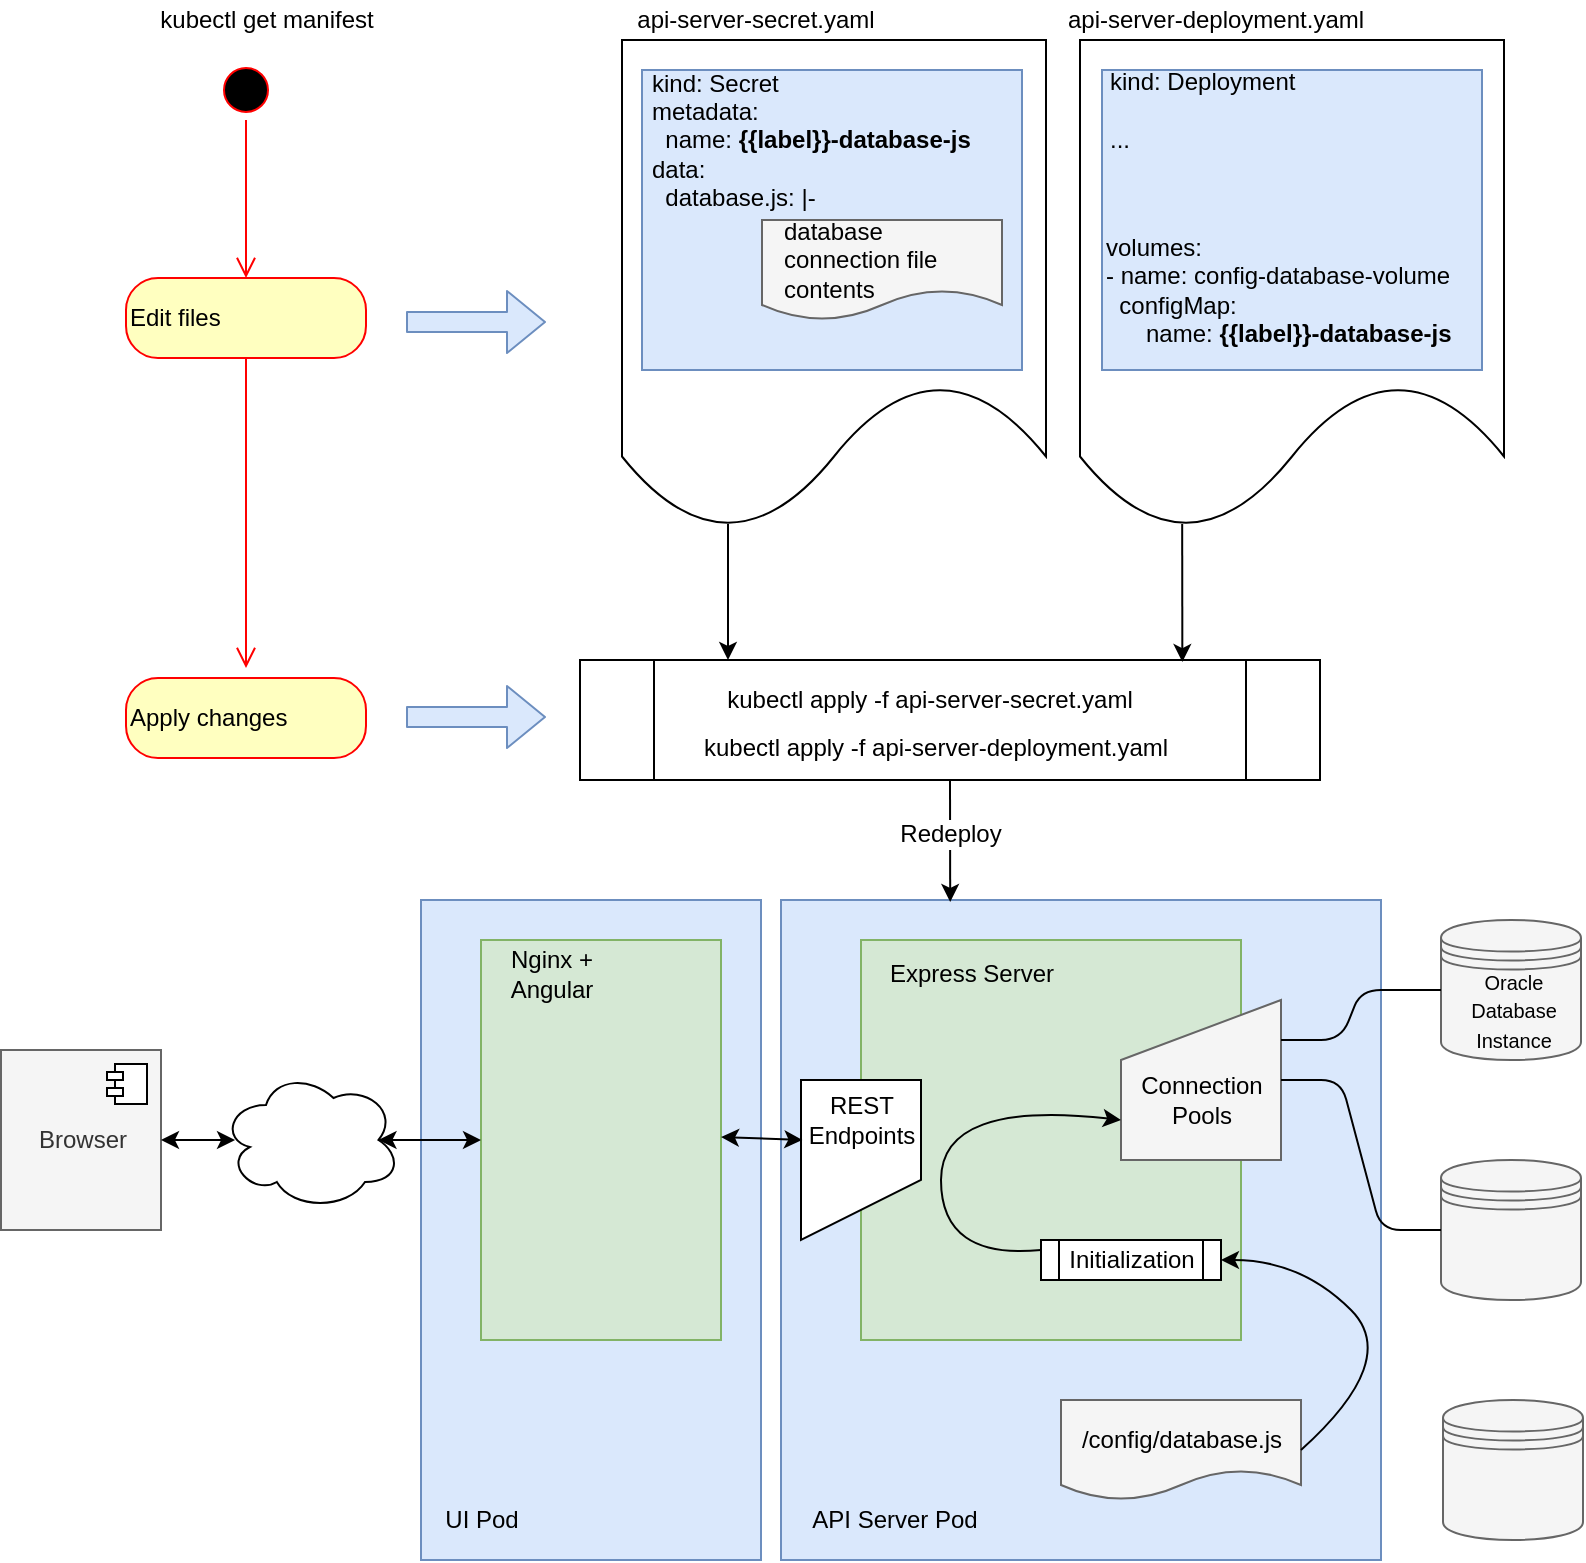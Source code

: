 <mxfile version="12.9.3" type="device"><diagram id="GK8d-Pzd1bZEa5nVmAv2" name="Page-1"><mxGraphModel dx="1106" dy="1003" grid="1" gridSize="10" guides="1" tooltips="1" connect="1" arrows="1" fold="1" page="1" pageScale="1" pageWidth="850" pageHeight="1100" math="0" shadow="0"><root><mxCell id="0"/><mxCell id="1" parent="0"/><mxCell id="PzeqWO5AiLVSgMB-Rmpu-59" value="" style="shape=process;whiteSpace=wrap;html=1;backgroundOutline=1;align=left;" parent="1" vertex="1"><mxGeometry x="337" y="330" width="370" height="60" as="geometry"/></mxCell><mxCell id="PzeqWO5AiLVSgMB-Rmpu-35" value="" style="rounded=0;whiteSpace=wrap;html=1;fillColor=#dae8fc;strokeColor=#6c8ebf;" parent="1" vertex="1"><mxGeometry x="437.5" y="450" width="300" height="330" as="geometry"/></mxCell><mxCell id="PzeqWO5AiLVSgMB-Rmpu-33" value="" style="rounded=0;whiteSpace=wrap;html=1;fillColor=#dae8fc;strokeColor=#6c8ebf;" parent="1" vertex="1"><mxGeometry x="257.5" y="450" width="170" height="330" as="geometry"/></mxCell><mxCell id="PzeqWO5AiLVSgMB-Rmpu-27" value="" style="ellipse;shape=cloud;whiteSpace=wrap;html=1;" parent="1" vertex="1"><mxGeometry x="157.5" y="535" width="90" height="70" as="geometry"/></mxCell><mxCell id="PzeqWO5AiLVSgMB-Rmpu-26" value="" style="rounded=0;whiteSpace=wrap;html=1;fillColor=#d5e8d4;strokeColor=#82b366;" parent="1" vertex="1"><mxGeometry x="287.5" y="470" width="120" height="200" as="geometry"/></mxCell><mxCell id="PzeqWO5AiLVSgMB-Rmpu-1" value="" style="shape=datastore;whiteSpace=wrap;html=1;fillColor=#f5f5f5;strokeColor=#666666;fontColor=#333333;" parent="1" vertex="1"><mxGeometry x="767.5" y="460" width="70" height="70" as="geometry"/></mxCell><mxCell id="PzeqWO5AiLVSgMB-Rmpu-2" value="&lt;font style=&quot;font-size: 10px&quot;&gt;Oracle Database Instance&lt;/font&gt;" style="text;html=1;strokeColor=none;fillColor=none;align=center;verticalAlign=middle;whiteSpace=wrap;rounded=0;" parent="1" vertex="1"><mxGeometry x="783.5" y="495" width="40" height="20" as="geometry"/></mxCell><mxCell id="PzeqWO5AiLVSgMB-Rmpu-4" value="" style="shape=datastore;whiteSpace=wrap;html=1;fillColor=#f5f5f5;strokeColor=#666666;fontColor=#333333;" parent="1" vertex="1"><mxGeometry x="767.5" y="580" width="70" height="70" as="geometry"/></mxCell><mxCell id="PzeqWO5AiLVSgMB-Rmpu-5" value="" style="shape=datastore;whiteSpace=wrap;html=1;fillColor=#f5f5f5;strokeColor=#666666;fontColor=#333333;" parent="1" vertex="1"><mxGeometry x="768.5" y="700" width="70" height="70" as="geometry"/></mxCell><mxCell id="PzeqWO5AiLVSgMB-Rmpu-6" value="" style="rounded=0;whiteSpace=wrap;html=1;fillColor=#d5e8d4;strokeColor=#82b366;" parent="1" vertex="1"><mxGeometry x="477.5" y="470" width="190" height="200" as="geometry"/></mxCell><mxCell id="PzeqWO5AiLVSgMB-Rmpu-7" value="" style="shape=manualInput;whiteSpace=wrap;html=1;fillColor=#f5f5f5;strokeColor=#666666;fontColor=#333333;" parent="1" vertex="1"><mxGeometry x="607.5" y="500" width="80" height="80" as="geometry"/></mxCell><mxCell id="PzeqWO5AiLVSgMB-Rmpu-8" value="Express Server" style="text;html=1;strokeColor=none;fillColor=none;align=center;verticalAlign=middle;whiteSpace=wrap;rounded=0;" parent="1" vertex="1"><mxGeometry x="487.5" y="477" width="90" height="20" as="geometry"/></mxCell><mxCell id="PzeqWO5AiLVSgMB-Rmpu-9" value="Connection Pools" style="text;html=1;strokeColor=none;fillColor=none;align=center;verticalAlign=middle;whiteSpace=wrap;rounded=0;" parent="1" vertex="1"><mxGeometry x="627.5" y="540" width="40" height="20" as="geometry"/></mxCell><mxCell id="PzeqWO5AiLVSgMB-Rmpu-10" value="" style="shape=document;whiteSpace=wrap;html=1;boundedLbl=1;fillColor=#f5f5f5;strokeColor=#666666;fontColor=#333333;" parent="1" vertex="1"><mxGeometry x="577.5" y="700" width="120" height="50" as="geometry"/></mxCell><mxCell id="PzeqWO5AiLVSgMB-Rmpu-11" value="/config/database.js" style="text;html=1;strokeColor=none;fillColor=none;align=center;verticalAlign=middle;whiteSpace=wrap;rounded=0;" parent="1" vertex="1"><mxGeometry x="617.5" y="710" width="40" height="20" as="geometry"/></mxCell><mxCell id="PzeqWO5AiLVSgMB-Rmpu-15" value="" style="group;" parent="1" vertex="1" connectable="0"><mxGeometry x="567.5" y="620" width="90" height="20" as="geometry"/></mxCell><mxCell id="PzeqWO5AiLVSgMB-Rmpu-12" value="" style="shape=process;whiteSpace=wrap;html=1;backgroundOutline=1;" parent="PzeqWO5AiLVSgMB-Rmpu-15" vertex="1"><mxGeometry width="90" height="20" as="geometry"/></mxCell><mxCell id="PzeqWO5AiLVSgMB-Rmpu-13" value="Initialization" style="text;html=1;align=center;verticalAlign=middle;whiteSpace=wrap;rounded=0;" parent="PzeqWO5AiLVSgMB-Rmpu-15" vertex="1"><mxGeometry x="10" width="70" height="20" as="geometry"/></mxCell><mxCell id="PzeqWO5AiLVSgMB-Rmpu-16" value="" style="curved=1;endArrow=classic;html=1;entryX=1;entryY=0.5;entryDx=0;entryDy=0;exitX=1;exitY=0.5;exitDx=0;exitDy=0;" parent="1" source="PzeqWO5AiLVSgMB-Rmpu-10" target="PzeqWO5AiLVSgMB-Rmpu-12" edge="1"><mxGeometry width="50" height="50" relative="1" as="geometry"><mxPoint x="697.5" y="680" as="sourcePoint"/><mxPoint x="747.5" y="630" as="targetPoint"/><Array as="points"><mxPoint x="747.5" y="680"/><mxPoint x="697.5" y="630"/></Array></mxGeometry></mxCell><mxCell id="PzeqWO5AiLVSgMB-Rmpu-17" value="" style="curved=1;endArrow=classic;html=1;entryX=0;entryY=0.75;entryDx=0;entryDy=0;exitX=0;exitY=0.25;exitDx=0;exitDy=0;" parent="1" source="PzeqWO5AiLVSgMB-Rmpu-12" target="PzeqWO5AiLVSgMB-Rmpu-7" edge="1"><mxGeometry width="50" height="50" relative="1" as="geometry"><mxPoint x="517.5" y="600" as="sourcePoint"/><mxPoint x="567.5" y="550" as="targetPoint"/><Array as="points"><mxPoint x="517.5" y="630"/><mxPoint x="517.5" y="550"/></Array></mxGeometry></mxCell><mxCell id="PzeqWO5AiLVSgMB-Rmpu-18" value="" style="endArrow=none;html=1;exitX=1;exitY=0.25;exitDx=0;exitDy=0;entryX=0;entryY=0.5;entryDx=0;entryDy=0;" parent="1" source="PzeqWO5AiLVSgMB-Rmpu-7" target="PzeqWO5AiLVSgMB-Rmpu-1" edge="1"><mxGeometry width="50" height="50" relative="1" as="geometry"><mxPoint x="697.5" y="440" as="sourcePoint"/><mxPoint x="747.5" y="390" as="targetPoint"/><Array as="points"><mxPoint x="717.5" y="520"/><mxPoint x="727.5" y="495"/></Array></mxGeometry></mxCell><mxCell id="PzeqWO5AiLVSgMB-Rmpu-19" value="" style="endArrow=none;html=1;exitX=1;exitY=0.5;exitDx=0;exitDy=0;entryX=0;entryY=0.5;entryDx=0;entryDy=0;" parent="1" source="PzeqWO5AiLVSgMB-Rmpu-7" target="PzeqWO5AiLVSgMB-Rmpu-4" edge="1"><mxGeometry width="50" height="50" relative="1" as="geometry"><mxPoint x="707.5" y="590" as="sourcePoint"/><mxPoint x="757.5" y="540" as="targetPoint"/><Array as="points"><mxPoint x="717.5" y="540"/><mxPoint x="737.5" y="615"/></Array></mxGeometry></mxCell><mxCell id="PzeqWO5AiLVSgMB-Rmpu-20" value="" style="shape=manualInput;whiteSpace=wrap;html=1;rotation=-180;" parent="1" vertex="1"><mxGeometry x="447.5" y="540" width="60" height="80" as="geometry"/></mxCell><mxCell id="PzeqWO5AiLVSgMB-Rmpu-21" value="REST Endpoints" style="text;html=1;strokeColor=none;fillColor=none;align=center;verticalAlign=middle;whiteSpace=wrap;rounded=0;" parent="1" vertex="1"><mxGeometry x="457.5" y="550" width="40" height="20" as="geometry"/></mxCell><mxCell id="PzeqWO5AiLVSgMB-Rmpu-23" value="Nginx + Angular" style="text;html=1;strokeColor=none;fillColor=none;align=center;verticalAlign=middle;whiteSpace=wrap;rounded=0;" parent="1" vertex="1"><mxGeometry x="287.5" y="477" width="70" height="20" as="geometry"/></mxCell><mxCell id="PzeqWO5AiLVSgMB-Rmpu-25" value="" style="endArrow=classic;startArrow=classic;html=1;" parent="1" edge="1"><mxGeometry width="50" height="50" relative="1" as="geometry"><mxPoint x="407.5" y="568.5" as="sourcePoint"/><mxPoint x="448.211" y="570" as="targetPoint"/></mxGeometry></mxCell><mxCell id="PzeqWO5AiLVSgMB-Rmpu-29" value="Browser" style="html=1;dropTarget=0;fillColor=#f5f5f5;strokeColor=#666666;fontColor=#333333;" parent="1" vertex="1"><mxGeometry x="47.5" y="525" width="80" height="90" as="geometry"/></mxCell><mxCell id="PzeqWO5AiLVSgMB-Rmpu-30" value="" style="shape=component;jettyWidth=8;jettyHeight=4;" parent="PzeqWO5AiLVSgMB-Rmpu-29" vertex="1"><mxGeometry x="1" width="20" height="20" relative="1" as="geometry"><mxPoint x="-27" y="7" as="offset"/></mxGeometry></mxCell><mxCell id="PzeqWO5AiLVSgMB-Rmpu-31" value="" style="endArrow=classic;startArrow=classic;html=1;entryX=0.078;entryY=0.5;entryDx=0;entryDy=0;entryPerimeter=0;" parent="1" source="PzeqWO5AiLVSgMB-Rmpu-29" target="PzeqWO5AiLVSgMB-Rmpu-27" edge="1"><mxGeometry width="50" height="50" relative="1" as="geometry"><mxPoint x="137.5" y="670" as="sourcePoint"/><mxPoint x="167.5" y="565" as="targetPoint"/></mxGeometry></mxCell><mxCell id="PzeqWO5AiLVSgMB-Rmpu-32" value="" style="endArrow=classic;startArrow=classic;html=1;entryX=0;entryY=0.5;entryDx=0;entryDy=0;exitX=0.875;exitY=0.5;exitDx=0;exitDy=0;exitPerimeter=0;" parent="1" source="PzeqWO5AiLVSgMB-Rmpu-27" target="PzeqWO5AiLVSgMB-Rmpu-26" edge="1"><mxGeometry width="50" height="50" relative="1" as="geometry"><mxPoint x="197.5" y="710" as="sourcePoint"/><mxPoint x="247.5" y="660" as="targetPoint"/></mxGeometry></mxCell><mxCell id="PzeqWO5AiLVSgMB-Rmpu-36" value="UI Pod" style="text;html=1;strokeColor=none;fillColor=none;align=center;verticalAlign=middle;whiteSpace=wrap;rounded=0;" parent="1" vertex="1"><mxGeometry x="267.5" y="750" width="40" height="20" as="geometry"/></mxCell><mxCell id="PzeqWO5AiLVSgMB-Rmpu-37" value="API Server Pod" style="text;html=1;strokeColor=none;fillColor=none;align=center;verticalAlign=middle;whiteSpace=wrap;rounded=0;" parent="1" vertex="1"><mxGeometry x="447.5" y="750" width="92.5" height="20" as="geometry"/></mxCell><mxCell id="PzeqWO5AiLVSgMB-Rmpu-48" value="kubectl apply -f api-server-secret.yaml" style="text;html=1;strokeColor=none;fillColor=none;align=center;verticalAlign=middle;whiteSpace=wrap;rounded=0;" parent="1" vertex="1"><mxGeometry x="367" y="340" width="290" height="20" as="geometry"/></mxCell><mxCell id="PzeqWO5AiLVSgMB-Rmpu-58" value="kubectl apply -f api-server-deployment.yaml" style="text;html=1;" parent="1" vertex="1"><mxGeometry x="397" y="360" width="250" height="30" as="geometry"/></mxCell><mxCell id="PzeqWO5AiLVSgMB-Rmpu-62" value="" style="ellipse;html=1;shape=startState;fillColor=#000000;strokeColor=#ff0000;align=left;" parent="1" vertex="1"><mxGeometry x="155" y="30" width="30" height="30" as="geometry"/></mxCell><mxCell id="PzeqWO5AiLVSgMB-Rmpu-63" value="" style="edgeStyle=orthogonalEdgeStyle;html=1;verticalAlign=bottom;endArrow=open;endSize=8;strokeColor=#ff0000;entryX=0.5;entryY=0;entryDx=0;entryDy=0;" parent="1" source="PzeqWO5AiLVSgMB-Rmpu-62" target="PzeqWO5AiLVSgMB-Rmpu-64" edge="1"><mxGeometry relative="1" as="geometry"><mxPoint x="110" y="159" as="targetPoint"/></mxGeometry></mxCell><mxCell id="PzeqWO5AiLVSgMB-Rmpu-64" value="Edit files" style="rounded=1;whiteSpace=wrap;html=1;arcSize=40;fontColor=#000000;fillColor=#ffffc0;strokeColor=#ff0000;align=left;" parent="1" vertex="1"><mxGeometry x="110" y="139" width="120" height="40" as="geometry"/></mxCell><mxCell id="PzeqWO5AiLVSgMB-Rmpu-65" value="" style="edgeStyle=orthogonalEdgeStyle;html=1;verticalAlign=bottom;endArrow=open;endSize=8;strokeColor=#ff0000;" parent="1" source="PzeqWO5AiLVSgMB-Rmpu-64" edge="1"><mxGeometry relative="1" as="geometry"><mxPoint x="170" y="334" as="targetPoint"/></mxGeometry></mxCell><mxCell id="PzeqWO5AiLVSgMB-Rmpu-69" value="" style="shape=flexArrow;endArrow=classic;html=1;fillColor=#dae8fc;strokeColor=#6c8ebf;" parent="1" edge="1"><mxGeometry width="50" height="50" relative="1" as="geometry"><mxPoint x="250" y="161" as="sourcePoint"/><mxPoint x="320" y="161" as="targetPoint"/></mxGeometry></mxCell><mxCell id="PzeqWO5AiLVSgMB-Rmpu-70" value="" style="shape=flexArrow;endArrow=classic;html=1;fillColor=#dae8fc;strokeColor=#6c8ebf;" parent="1" edge="1"><mxGeometry width="50" height="50" relative="1" as="geometry"><mxPoint x="250" y="358.5" as="sourcePoint"/><mxPoint x="320" y="358.5" as="targetPoint"/></mxGeometry></mxCell><mxCell id="PzeqWO5AiLVSgMB-Rmpu-71" value="Apply changes" style="rounded=1;whiteSpace=wrap;html=1;arcSize=40;fontColor=#000000;fillColor=#ffffc0;strokeColor=#ff0000;align=left;" parent="1" vertex="1"><mxGeometry x="110" y="339" width="120" height="40" as="geometry"/></mxCell><mxCell id="PzeqWO5AiLVSgMB-Rmpu-75" value="" style="endArrow=classic;html=1;exitX=0.241;exitY=0.988;exitDx=0;exitDy=0;exitPerimeter=0;entryX=0.814;entryY=0.017;entryDx=0;entryDy=0;entryPerimeter=0;" parent="1" source="PzeqWO5AiLVSgMB-Rmpu-54" target="PzeqWO5AiLVSgMB-Rmpu-59" edge="1"><mxGeometry width="50" height="50" relative="1" as="geometry"><mxPoint x="470" y="310" as="sourcePoint"/><mxPoint x="663" y="327" as="targetPoint"/></mxGeometry></mxCell><mxCell id="PzeqWO5AiLVSgMB-Rmpu-77" value="" style="endArrow=classic;html=1;exitX=0.5;exitY=1;exitDx=0;exitDy=0;entryX=0.282;entryY=0.003;entryDx=0;entryDy=0;entryPerimeter=0;" parent="1" source="PzeqWO5AiLVSgMB-Rmpu-58" target="PzeqWO5AiLVSgMB-Rmpu-35" edge="1"><mxGeometry width="50" height="50" relative="1" as="geometry"><mxPoint x="540" y="450" as="sourcePoint"/><mxPoint x="590" y="400" as="targetPoint"/></mxGeometry></mxCell><mxCell id="PzeqWO5AiLVSgMB-Rmpu-80" value="Redeploy" style="text;html=1;align=center;verticalAlign=middle;resizable=0;points=[];labelBackgroundColor=#ffffff;" parent="PzeqWO5AiLVSgMB-Rmpu-77" vertex="1" connectable="0"><mxGeometry x="-0.115" relative="1" as="geometry"><mxPoint as="offset"/></mxGeometry></mxCell><mxCell id="PzeqWO5AiLVSgMB-Rmpu-78" value="" style="group" parent="1" vertex="1" connectable="0"><mxGeometry x="570" width="229" height="265" as="geometry"/></mxCell><mxCell id="PzeqWO5AiLVSgMB-Rmpu-54" value="" style="shape=document;whiteSpace=wrap;html=1;boundedLbl=1;align=left;" parent="PzeqWO5AiLVSgMB-Rmpu-78" vertex="1"><mxGeometry x="17" y="20" width="212" height="245" as="geometry"/></mxCell><mxCell id="PzeqWO5AiLVSgMB-Rmpu-43" value="" style="rounded=0;whiteSpace=wrap;html=1;fillColor=#dae8fc;strokeColor=#6c8ebf;" parent="PzeqWO5AiLVSgMB-Rmpu-78" vertex="1"><mxGeometry x="28" y="35" width="190" height="150" as="geometry"/></mxCell><mxCell id="PzeqWO5AiLVSgMB-Rmpu-46" value="volumes:&amp;nbsp;&lt;br&gt;- name: config-database-volume&lt;br&gt;&amp;nbsp; configMap:&lt;br&gt;&amp;nbsp; &amp;nbsp; &amp;nbsp; name: &lt;b&gt;{{label}}-database-js&lt;/b&gt;" style="text;html=1;strokeColor=none;fillColor=none;align=left;verticalAlign=middle;whiteSpace=wrap;rounded=0;labelPosition=center;verticalLabelPosition=middle;" parent="PzeqWO5AiLVSgMB-Rmpu-78" vertex="1"><mxGeometry x="28" y="115" width="190" height="60" as="geometry"/></mxCell><mxCell id="PzeqWO5AiLVSgMB-Rmpu-47" value="kind: Deployment&amp;nbsp;&lt;br&gt;&lt;br&gt;..." style="text;html=1;strokeColor=none;fillColor=none;align=left;verticalAlign=middle;whiteSpace=wrap;rounded=0;" parent="PzeqWO5AiLVSgMB-Rmpu-78" vertex="1"><mxGeometry x="30" y="45" width="140" height="20" as="geometry"/></mxCell><mxCell id="PzeqWO5AiLVSgMB-Rmpu-55" value="api-server-deployment.yaml" style="text;html=1;strokeColor=none;fillColor=none;align=center;verticalAlign=middle;whiteSpace=wrap;rounded=0;" parent="PzeqWO5AiLVSgMB-Rmpu-78" vertex="1"><mxGeometry width="170" height="20" as="geometry"/></mxCell><mxCell id="PzeqWO5AiLVSgMB-Rmpu-79" value="" style="group" parent="1" vertex="1" connectable="0"><mxGeometry x="340" width="230" height="307" as="geometry"/></mxCell><mxCell id="PzeqWO5AiLVSgMB-Rmpu-49" value="" style="shape=document;whiteSpace=wrap;html=1;boundedLbl=1;align=left;" parent="PzeqWO5AiLVSgMB-Rmpu-79" vertex="1"><mxGeometry x="18" y="20" width="212" height="245" as="geometry"/></mxCell><mxCell id="PzeqWO5AiLVSgMB-Rmpu-38" value="" style="rounded=0;whiteSpace=wrap;html=1;fillColor=#dae8fc;strokeColor=#6c8ebf;" parent="PzeqWO5AiLVSgMB-Rmpu-79" vertex="1"><mxGeometry x="28" y="35" width="190" height="150" as="geometry"/></mxCell><mxCell id="PzeqWO5AiLVSgMB-Rmpu-39" value="" style="shape=document;whiteSpace=wrap;html=1;boundedLbl=1;fillColor=#f5f5f5;strokeColor=#666666;fontColor=#333333;" parent="PzeqWO5AiLVSgMB-Rmpu-79" vertex="1"><mxGeometry x="88" y="110" width="120" height="50" as="geometry"/></mxCell><mxCell id="PzeqWO5AiLVSgMB-Rmpu-40" value="database connection file contents" style="text;html=1;strokeColor=none;fillColor=none;align=left;verticalAlign=middle;whiteSpace=wrap;rounded=0;" parent="PzeqWO5AiLVSgMB-Rmpu-79" vertex="1"><mxGeometry x="97" y="115" width="102" height="30" as="geometry"/></mxCell><mxCell id="PzeqWO5AiLVSgMB-Rmpu-41" value="kind: Secret&lt;br&gt;metadata:&lt;br&gt;&amp;nbsp; name: &lt;b&gt;{{label}}-database-js&lt;/b&gt;&lt;br&gt;data:&lt;br&gt;&amp;nbsp; database.js: |-" style="text;html=1;strokeColor=none;fillColor=none;align=left;verticalAlign=middle;whiteSpace=wrap;rounded=0;labelPosition=center;verticalLabelPosition=middle;" parent="PzeqWO5AiLVSgMB-Rmpu-79" vertex="1"><mxGeometry x="31" y="40" width="190" height="60" as="geometry"/></mxCell><mxCell id="PzeqWO5AiLVSgMB-Rmpu-57" value="api-server-secret.yaml" style="text;html=1;strokeColor=none;fillColor=none;align=center;verticalAlign=middle;whiteSpace=wrap;rounded=0;" parent="PzeqWO5AiLVSgMB-Rmpu-79" vertex="1"><mxGeometry width="170" height="20" as="geometry"/></mxCell><mxCell id="PzeqWO5AiLVSgMB-Rmpu-76" value="" style="endArrow=classic;html=1;exitX=0.25;exitY=0.988;exitDx=0;exitDy=0;exitPerimeter=0;entryX=0.2;entryY=0;entryDx=0;entryDy=0;entryPerimeter=0;" parent="1" source="PzeqWO5AiLVSgMB-Rmpu-49" target="PzeqWO5AiLVSgMB-Rmpu-59" edge="1"><mxGeometry width="50" height="50" relative="1" as="geometry"><mxPoint x="470" y="300" as="sourcePoint"/><mxPoint x="411" y="320" as="targetPoint"/></mxGeometry></mxCell><mxCell id="FHimlO_f1PKj_9fY9Wh2-1" value="kubectl get manifest" style="text;html=1;resizable=0;autosize=1;align=center;verticalAlign=middle;points=[];fillColor=none;strokeColor=none;rounded=0;" vertex="1" parent="1"><mxGeometry x="120" width="120" height="20" as="geometry"/></mxCell></root></mxGraphModel></diagram></mxfile>